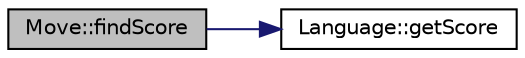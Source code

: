 digraph "Move::findScore"
{
  edge [fontname="Helvetica",fontsize="10",labelfontname="Helvetica",labelfontsize="10"];
  node [fontname="Helvetica",fontsize="10",shape=record];
  rankdir="LR";
  Node1 [label="Move::findScore",height=0.2,width=0.4,color="black", fillcolor="grey75", style="filled", fontcolor="black"];
  Node1 -> Node2 [color="midnightblue",fontsize="10",style="solid",fontname="Helvetica"];
  Node2 [label="Language::getScore",height=0.2,width=0.4,color="black", fillcolor="white", style="filled",URL="$classLanguage.html#a02f7ca8ab721b358955c50df51de6df1",tooltip="Query the score in Scrabble of the given letter, according to the chosen language. "];
}
